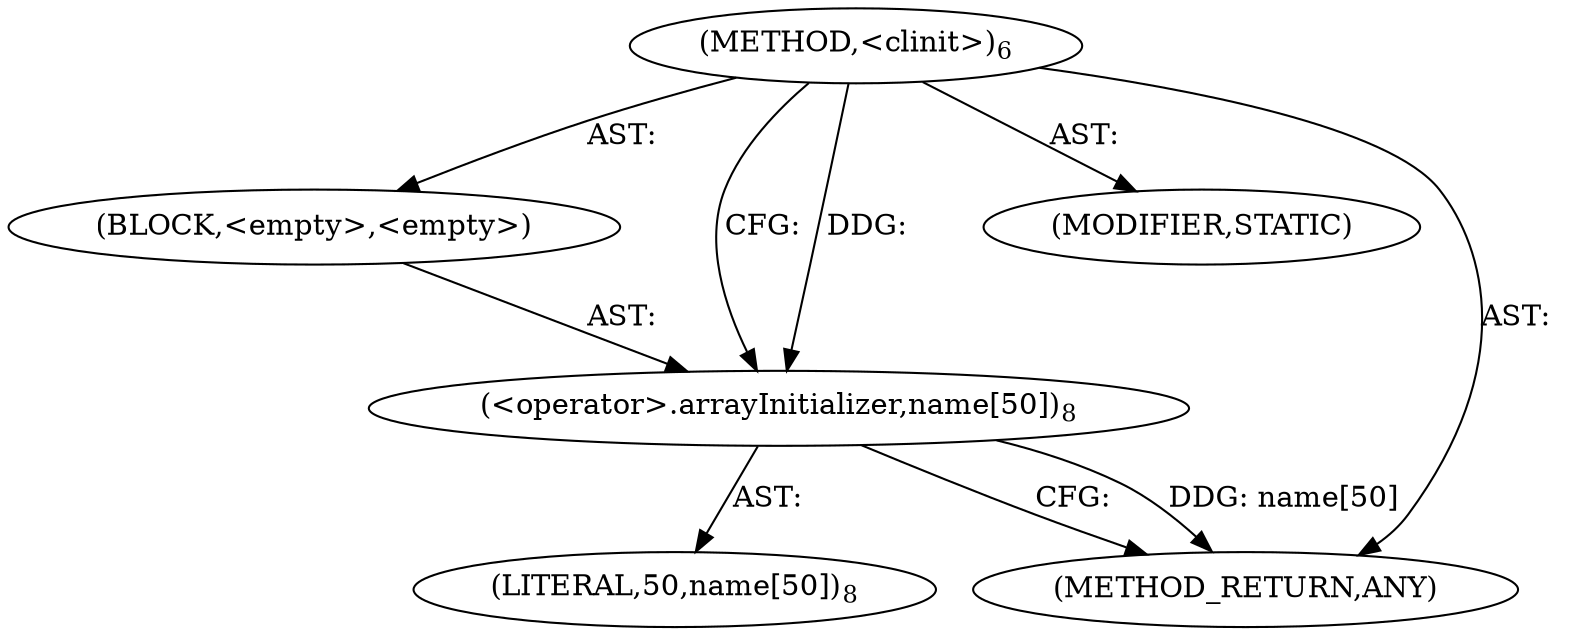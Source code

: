 digraph "&lt;clinit&gt;" {  
"16" [label = <(METHOD,&lt;clinit&gt;)<SUB>6</SUB>> ]
"17" [label = <(BLOCK,&lt;empty&gt;,&lt;empty&gt;)> ]
"18" [label = <(&lt;operator&gt;.arrayInitializer,name[50])<SUB>8</SUB>> ]
"19" [label = <(LITERAL,50,name[50])<SUB>8</SUB>> ]
"20" [label = <(MODIFIER,STATIC)> ]
"21" [label = <(METHOD_RETURN,ANY)> ]
  "16" -> "17"  [ label = "AST: "] 
  "16" -> "20"  [ label = "AST: "] 
  "16" -> "21"  [ label = "AST: "] 
  "17" -> "18"  [ label = "AST: "] 
  "18" -> "19"  [ label = "AST: "] 
  "18" -> "21"  [ label = "CFG: "] 
  "16" -> "18"  [ label = "CFG: "] 
  "18" -> "21"  [ label = "DDG: name[50]"] 
  "16" -> "18"  [ label = "DDG: "] 
}
